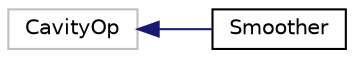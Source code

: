 digraph "Graphical Class Hierarchy"
{
 // LATEX_PDF_SIZE
  edge [fontname="Helvetica",fontsize="10",labelfontname="Helvetica",labelfontsize="10"];
  node [fontname="Helvetica",fontsize="10",shape=record];
  rankdir="LR";
  Node357 [label="CavityOp",height=0.2,width=0.4,color="grey75", fillcolor="white", style="filled",tooltip=" "];
  Node357 -> Node0 [dir="back",color="midnightblue",fontsize="10",style="solid",fontname="Helvetica"];
  Node0 [label="Smoother",height=0.2,width=0.4,color="black", fillcolor="white", style="filled",URL="$df/dd4/structSmoother.html",tooltip=" "];
}
